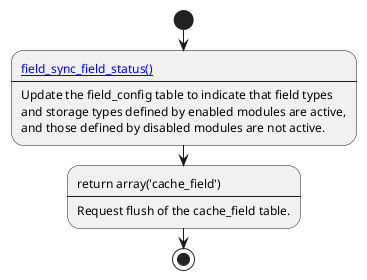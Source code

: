 @startuml

start
:[[field_sync_field_status field_sync_field_status()]]
----
Update the field_config table to indicate that field types
and storage types defined by enabled modules are active,
and those defined by disabled modules are not active.;
:return array('cache_field')
----
Request flush of the cache_field table.;
stop

@enduml